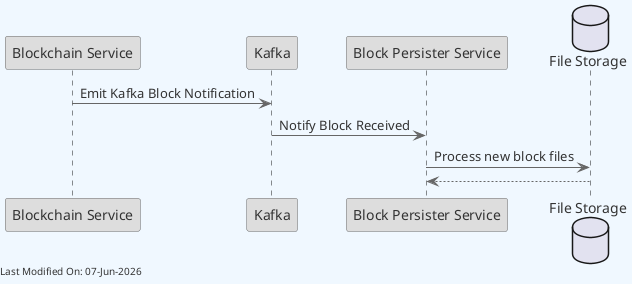 @startuml
skinparam backgroundColor #F0F8FF
skinparam defaultFontColor #333333
skinparam arrowColor #666666

' Define borders for all elements
skinparam entity {
  BorderColor #666666
  BackgroundColor #DDDDDD
}

skinparam control {
  BorderColor #666666
  BackgroundColor #DDDDDD
}

skinparam participant {
  BorderColor #666666
  BackgroundColor #DDDDDD
}



participant "Blockchain Service" as Blockchain
participant "Kafka" as Kafka
participant "Block Persister Service" as BlockPersister
database "File Storage" as FileStorage

Blockchain -> Kafka: Emit Kafka Block Notification
Kafka -> BlockPersister: Notify Block Received
BlockPersister -> FileStorage: Process new block files
FileStorage --> BlockPersister




left footer Last Modified On: %date("dd-MMM-yyyy")

@enduml
